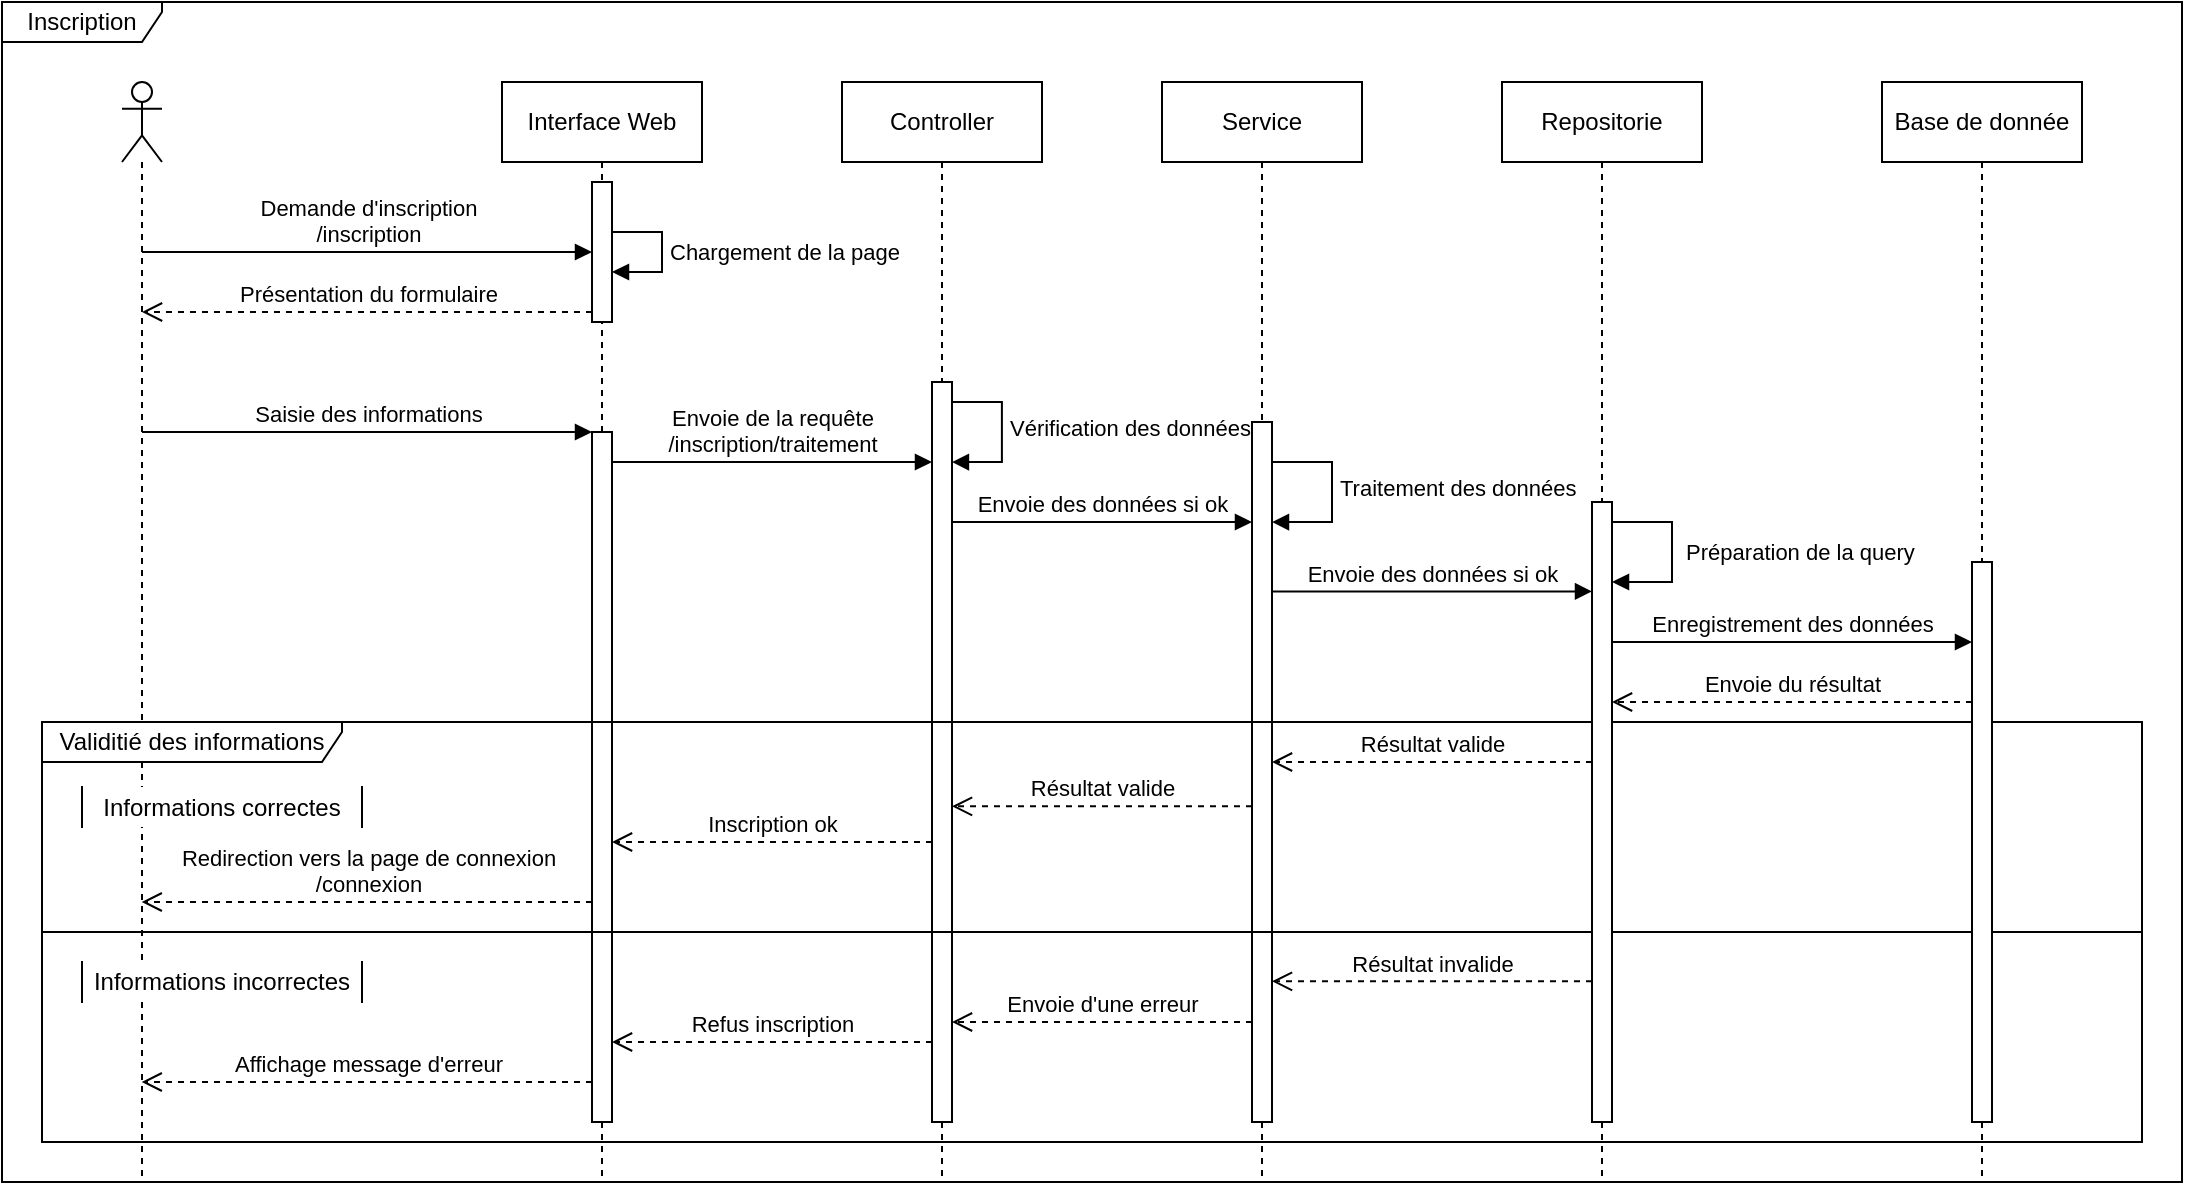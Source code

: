 <mxfile version="27.0.9">
  <diagram name="Page-1" id="2YBvvXClWsGukQMizWep">
    <mxGraphModel dx="2194" dy="1294" grid="1" gridSize="10" guides="1" tooltips="1" connect="1" arrows="1" fold="1" page="1" pageScale="1" pageWidth="850" pageHeight="1100" math="0" shadow="0">
      <root>
        <mxCell id="0" />
        <mxCell id="1" parent="0" />
        <mxCell id="MMnrs83ld4MaWbml3G-A-31" value="" style="shape=umlLifeline;perimeter=lifelinePerimeter;whiteSpace=wrap;html=1;container=1;dropTarget=0;collapsible=0;recursiveResize=0;outlineConnect=0;portConstraint=eastwest;newEdgeStyle={&quot;curved&quot;:0,&quot;rounded&quot;:0};participant=umlActor;" parent="1" vertex="1">
          <mxGeometry x="170" y="80" width="20" height="550" as="geometry" />
        </mxCell>
        <mxCell id="MMnrs83ld4MaWbml3G-A-32" value="Interface Web" style="shape=umlLifeline;perimeter=lifelinePerimeter;whiteSpace=wrap;html=1;container=1;dropTarget=0;collapsible=0;recursiveResize=0;outlineConnect=0;portConstraint=eastwest;newEdgeStyle={&quot;curved&quot;:0,&quot;rounded&quot;:0};" parent="1" vertex="1">
          <mxGeometry x="360" y="80" width="100" height="550" as="geometry" />
        </mxCell>
        <mxCell id="MMnrs83ld4MaWbml3G-A-34" value="Inscription" style="shape=umlFrame;whiteSpace=wrap;html=1;pointerEvents=0;width=80;height=20;" parent="1" vertex="1">
          <mxGeometry x="110" y="40" width="1090" height="590" as="geometry" />
        </mxCell>
        <mxCell id="MMnrs83ld4MaWbml3G-A-40" value="Demande d&#39;inscription&lt;div&gt;/inscription&lt;/div&gt;" style="html=1;verticalAlign=bottom;endArrow=block;curved=0;rounded=0;entryX=0;entryY=0;entryDx=0;entryDy=5;" parent="1" source="MMnrs83ld4MaWbml3G-A-31" edge="1">
          <mxGeometry relative="1" as="geometry">
            <mxPoint x="230" y="165" as="sourcePoint" />
            <mxPoint x="405" y="165" as="targetPoint" />
          </mxGeometry>
        </mxCell>
        <mxCell id="MMnrs83ld4MaWbml3G-A-41" value="Présentation du formulaire" style="html=1;verticalAlign=bottom;endArrow=open;dashed=1;endSize=8;curved=0;rounded=0;exitX=0;exitY=1;exitDx=0;exitDy=-5;" parent="1" target="MMnrs83ld4MaWbml3G-A-31" edge="1">
          <mxGeometry relative="1" as="geometry">
            <mxPoint x="230" y="235" as="targetPoint" />
            <mxPoint x="405" y="195" as="sourcePoint" />
          </mxGeometry>
        </mxCell>
        <mxCell id="MMnrs83ld4MaWbml3G-A-42" value="" style="html=1;points=[[0,0,0,0,5],[0,1,0,0,-5],[1,0,0,0,5],[1,1,0,0,-5]];perimeter=orthogonalPerimeter;outlineConnect=0;targetShapes=umlLifeline;portConstraint=eastwest;newEdgeStyle={&quot;curved&quot;:0,&quot;rounded&quot;:0};" parent="1" vertex="1">
          <mxGeometry x="405" y="255" width="10" height="345" as="geometry" />
        </mxCell>
        <mxCell id="MMnrs83ld4MaWbml3G-A-43" value="Saisie des informations" style="html=1;verticalAlign=bottom;endArrow=block;curved=0;rounded=0;" parent="1" target="MMnrs83ld4MaWbml3G-A-42" edge="1">
          <mxGeometry x="0.001" width="80" relative="1" as="geometry">
            <mxPoint x="180" y="255" as="sourcePoint" />
            <mxPoint x="260" y="255" as="targetPoint" />
            <mxPoint as="offset" />
          </mxGeometry>
        </mxCell>
        <mxCell id="MMnrs83ld4MaWbml3G-A-45" value="Controller" style="shape=umlLifeline;perimeter=lifelinePerimeter;whiteSpace=wrap;html=1;container=1;dropTarget=0;collapsible=0;recursiveResize=0;outlineConnect=0;portConstraint=eastwest;newEdgeStyle={&quot;curved&quot;:0,&quot;rounded&quot;:0};" parent="1" vertex="1">
          <mxGeometry x="530" y="80" width="100" height="550" as="geometry" />
        </mxCell>
        <mxCell id="oTHWQRrIWd8H8krojm6R-23" value="Vérification des données" style="html=1;align=left;spacingLeft=2;endArrow=block;rounded=0;edgeStyle=orthogonalEdgeStyle;curved=0;rounded=0;" edge="1" parent="MMnrs83ld4MaWbml3G-A-45">
          <mxGeometry relative="1" as="geometry">
            <mxPoint x="50" y="160" as="sourcePoint" />
            <Array as="points">
              <mxPoint x="79.97" y="190" />
            </Array>
            <mxPoint x="54.97" y="190.027" as="targetPoint" />
          </mxGeometry>
        </mxCell>
        <mxCell id="oTHWQRrIWd8H8krojm6R-30" value="" style="html=1;points=[[0,0,0,0,5],[0,1,0,0,-5],[1,0,0,0,5],[1,1,0,0,-5]];perimeter=orthogonalPerimeter;outlineConnect=0;targetShapes=umlLifeline;portConstraint=eastwest;newEdgeStyle={&quot;curved&quot;:0,&quot;rounded&quot;:0};" vertex="1" parent="MMnrs83ld4MaWbml3G-A-45">
          <mxGeometry x="45" y="150" width="10" height="370" as="geometry" />
        </mxCell>
        <mxCell id="MMnrs83ld4MaWbml3G-A-49" value="Envoie de la requête&lt;div&gt;/inscription/traitement&lt;/div&gt;" style="html=1;verticalAlign=bottom;endArrow=block;curved=0;rounded=0;exitX=1;exitY=0;exitDx=0;exitDy=5;exitPerimeter=0;" parent="1" edge="1">
          <mxGeometry width="80" relative="1" as="geometry">
            <mxPoint x="415" y="270" as="sourcePoint" />
            <mxPoint x="575" y="270" as="targetPoint" />
          </mxGeometry>
        </mxCell>
        <mxCell id="MMnrs83ld4MaWbml3G-A-50" value="Service" style="shape=umlLifeline;perimeter=lifelinePerimeter;whiteSpace=wrap;html=1;container=1;dropTarget=0;collapsible=0;recursiveResize=0;outlineConnect=0;portConstraint=eastwest;newEdgeStyle={&quot;curved&quot;:0,&quot;rounded&quot;:0};" parent="1" vertex="1">
          <mxGeometry x="690" y="80" width="100" height="550" as="geometry" />
        </mxCell>
        <mxCell id="oTHWQRrIWd8H8krojm6R-27" value="Traitement des données" style="html=1;align=left;spacingLeft=2;endArrow=block;rounded=0;edgeStyle=orthogonalEdgeStyle;curved=0;rounded=0;" edge="1" parent="MMnrs83ld4MaWbml3G-A-50">
          <mxGeometry relative="1" as="geometry">
            <mxPoint x="50" y="190" as="sourcePoint" />
            <Array as="points">
              <mxPoint x="85" y="220" />
            </Array>
            <mxPoint x="55.0" y="220.027" as="targetPoint" />
          </mxGeometry>
        </mxCell>
        <mxCell id="oTHWQRrIWd8H8krojm6R-31" value="" style="html=1;points=[[0,0,0,0,5],[0,1,0,0,-5],[1,0,0,0,5],[1,1,0,0,-5]];perimeter=orthogonalPerimeter;outlineConnect=0;targetShapes=umlLifeline;portConstraint=eastwest;newEdgeStyle={&quot;curved&quot;:0,&quot;rounded&quot;:0};" vertex="1" parent="MMnrs83ld4MaWbml3G-A-50">
          <mxGeometry x="45" y="170" width="10" height="350" as="geometry" />
        </mxCell>
        <mxCell id="MMnrs83ld4MaWbml3G-A-66" value="Validitié des informations" style="shape=umlFrame;whiteSpace=wrap;html=1;pointerEvents=0;width=150;height=20;" parent="1" vertex="1">
          <mxGeometry x="130" y="400" width="1050" height="210" as="geometry" />
        </mxCell>
        <mxCell id="MMnrs83ld4MaWbml3G-A-71" value="Inscription ok" style="html=1;verticalAlign=bottom;endArrow=open;dashed=1;endSize=8;curved=0;rounded=0;" parent="1" edge="1">
          <mxGeometry relative="1" as="geometry">
            <mxPoint x="575" y="460" as="sourcePoint" />
            <mxPoint x="415" y="460" as="targetPoint" />
          </mxGeometry>
        </mxCell>
        <mxCell id="MMnrs83ld4MaWbml3G-A-73" value="Redirection vers la page de connexion&lt;div&gt;/connexion&lt;/div&gt;" style="html=1;verticalAlign=bottom;endArrow=open;dashed=1;endSize=8;curved=0;rounded=0;" parent="1" edge="1">
          <mxGeometry relative="1" as="geometry">
            <mxPoint x="405" y="490" as="sourcePoint" />
            <mxPoint x="179.855" y="490" as="targetPoint" />
          </mxGeometry>
        </mxCell>
        <mxCell id="MMnrs83ld4MaWbml3G-A-76" value="" style="line;strokeWidth=1;fillColor=none;align=left;verticalAlign=middle;spacingTop=-1;spacingLeft=3;spacingRight=3;rotatable=0;labelPosition=right;points=[];portConstraint=eastwest;strokeColor=inherit;" parent="1" vertex="1">
          <mxGeometry x="130" y="501" width="1050" height="8" as="geometry" />
        </mxCell>
        <mxCell id="MMnrs83ld4MaWbml3G-A-79" value="Informations correctes" style="shape=partialRectangle;whiteSpace=wrap;html=1;top=0;bottom=0;" parent="1" vertex="1">
          <mxGeometry x="150" y="432.5" width="140" height="20" as="geometry" />
        </mxCell>
        <mxCell id="MMnrs83ld4MaWbml3G-A-80" value="Informations incorrectes" style="shape=partialRectangle;whiteSpace=wrap;html=1;top=0;bottom=0;" parent="1" vertex="1">
          <mxGeometry x="150" y="520" width="140" height="20" as="geometry" />
        </mxCell>
        <mxCell id="MMnrs83ld4MaWbml3G-A-81" value="Refus inscription" style="html=1;verticalAlign=bottom;endArrow=open;dashed=1;endSize=8;curved=0;rounded=0;" parent="1" edge="1">
          <mxGeometry relative="1" as="geometry">
            <mxPoint x="575" y="560" as="sourcePoint" />
            <mxPoint x="415" y="560" as="targetPoint" />
          </mxGeometry>
        </mxCell>
        <mxCell id="MMnrs83ld4MaWbml3G-A-82" value="Affichage message d&#39;erreur" style="html=1;verticalAlign=bottom;endArrow=open;dashed=1;endSize=8;curved=0;rounded=0;" parent="1" edge="1">
          <mxGeometry relative="1" as="geometry">
            <mxPoint x="405" y="580" as="sourcePoint" />
            <mxPoint x="179.855" y="580" as="targetPoint" />
          </mxGeometry>
        </mxCell>
        <mxCell id="oTHWQRrIWd8H8krojm6R-1" value="Repositorie" style="shape=umlLifeline;perimeter=lifelinePerimeter;whiteSpace=wrap;html=1;container=1;dropTarget=0;collapsible=0;recursiveResize=0;outlineConnect=0;portConstraint=eastwest;newEdgeStyle={&quot;curved&quot;:0,&quot;rounded&quot;:0};" vertex="1" parent="1">
          <mxGeometry x="860" y="80" width="100" height="550" as="geometry" />
        </mxCell>
        <mxCell id="oTHWQRrIWd8H8krojm6R-11" value="" style="html=1;points=[[0,0,0,0,5],[0,1,0,0,-5],[1,0,0,0,5],[1,1,0,0,-5]];perimeter=orthogonalPerimeter;outlineConnect=0;targetShapes=umlLifeline;portConstraint=eastwest;newEdgeStyle={&quot;curved&quot;:0,&quot;rounded&quot;:0};" vertex="1" parent="oTHWQRrIWd8H8krojm6R-1">
          <mxGeometry x="45" y="210" width="10" height="310" as="geometry" />
        </mxCell>
        <mxCell id="oTHWQRrIWd8H8krojm6R-10" value="Base de donnée" style="shape=umlLifeline;perimeter=lifelinePerimeter;whiteSpace=wrap;html=1;container=1;dropTarget=0;collapsible=0;recursiveResize=0;outlineConnect=0;portConstraint=eastwest;newEdgeStyle={&quot;curved&quot;:0,&quot;rounded&quot;:0};" vertex="1" parent="1">
          <mxGeometry x="1050" y="80" width="100" height="550" as="geometry" />
        </mxCell>
        <mxCell id="oTHWQRrIWd8H8krojm6R-33" value="" style="html=1;points=[[0,0,0,0,5],[0,1,0,0,-5],[1,0,0,0,5],[1,1,0,0,-5]];perimeter=orthogonalPerimeter;outlineConnect=0;targetShapes=umlLifeline;portConstraint=eastwest;newEdgeStyle={&quot;curved&quot;:0,&quot;rounded&quot;:0};" vertex="1" parent="oTHWQRrIWd8H8krojm6R-10">
          <mxGeometry x="45" y="240" width="10" height="280" as="geometry" />
        </mxCell>
        <mxCell id="oTHWQRrIWd8H8krojm6R-12" value="" style="html=1;points=[[0,0,0,0,5],[0,1,0,0,-5],[1,0,0,0,5],[1,1,0,0,-5]];perimeter=orthogonalPerimeter;outlineConnect=0;targetShapes=umlLifeline;portConstraint=eastwest;newEdgeStyle={&quot;curved&quot;:0,&quot;rounded&quot;:0};" vertex="1" parent="1">
          <mxGeometry x="405" y="130" width="10" height="70" as="geometry" />
        </mxCell>
        <mxCell id="oTHWQRrIWd8H8krojm6R-13" value="Chargement de la page" style="html=1;align=left;spacingLeft=2;endArrow=block;rounded=0;edgeStyle=orthogonalEdgeStyle;curved=0;rounded=0;" edge="1" target="oTHWQRrIWd8H8krojm6R-12" parent="1" source="oTHWQRrIWd8H8krojm6R-12">
          <mxGeometry relative="1" as="geometry">
            <mxPoint x="420" y="140" as="sourcePoint" />
            <Array as="points">
              <mxPoint x="440" y="155" />
              <mxPoint x="440" y="175" />
            </Array>
          </mxGeometry>
        </mxCell>
        <mxCell id="oTHWQRrIWd8H8krojm6R-25" value="Envoie des données si ok" style="html=1;verticalAlign=bottom;endArrow=block;curved=0;rounded=0;" edge="1" parent="1">
          <mxGeometry width="80" relative="1" as="geometry">
            <mxPoint x="584.97" y="300" as="sourcePoint" />
            <mxPoint x="735" y="300" as="targetPoint" />
          </mxGeometry>
        </mxCell>
        <mxCell id="oTHWQRrIWd8H8krojm6R-29" value="Envoie des données si ok" style="html=1;verticalAlign=bottom;endArrow=block;curved=0;rounded=0;" edge="1" parent="1">
          <mxGeometry width="80" relative="1" as="geometry">
            <mxPoint x="745.0" y="334.7" as="sourcePoint" />
            <mxPoint x="905" y="334.7" as="targetPoint" />
          </mxGeometry>
        </mxCell>
        <mxCell id="oTHWQRrIWd8H8krojm6R-32" value="&amp;nbsp;Préparation de la query" style="html=1;align=left;spacingLeft=2;endArrow=block;rounded=0;edgeStyle=orthogonalEdgeStyle;curved=0;rounded=0;" edge="1" parent="1">
          <mxGeometry relative="1" as="geometry">
            <mxPoint x="915" y="300" as="sourcePoint" />
            <Array as="points">
              <mxPoint x="945" y="329.97" />
            </Array>
            <mxPoint x="915.0" y="329.997" as="targetPoint" />
          </mxGeometry>
        </mxCell>
        <mxCell id="oTHWQRrIWd8H8krojm6R-34" value="Enregistrement des données" style="html=1;verticalAlign=bottom;endArrow=block;curved=0;rounded=0;" edge="1" parent="1" source="oTHWQRrIWd8H8krojm6R-11" target="oTHWQRrIWd8H8krojm6R-33">
          <mxGeometry width="80" relative="1" as="geometry">
            <mxPoint x="950" y="370" as="sourcePoint" />
            <mxPoint x="1030" y="370" as="targetPoint" />
            <Array as="points">
              <mxPoint x="1030" y="360" />
            </Array>
          </mxGeometry>
        </mxCell>
        <mxCell id="oTHWQRrIWd8H8krojm6R-35" value="Envoie du résultat" style="html=1;verticalAlign=bottom;endArrow=open;dashed=1;endSize=8;curved=0;rounded=0;" edge="1" parent="1" source="oTHWQRrIWd8H8krojm6R-33" target="oTHWQRrIWd8H8krojm6R-11">
          <mxGeometry relative="1" as="geometry">
            <mxPoint x="1040" y="490" as="sourcePoint" />
            <mxPoint x="960" y="490" as="targetPoint" />
            <Array as="points">
              <mxPoint x="1040" y="390" />
            </Array>
          </mxGeometry>
        </mxCell>
        <mxCell id="oTHWQRrIWd8H8krojm6R-39" value="Résultat valide" style="html=1;verticalAlign=bottom;endArrow=open;dashed=1;endSize=8;curved=0;rounded=0;" edge="1" parent="1" source="oTHWQRrIWd8H8krojm6R-11" target="oTHWQRrIWd8H8krojm6R-31">
          <mxGeometry relative="1" as="geometry">
            <mxPoint x="870" y="451.79" as="sourcePoint" />
            <mxPoint x="790" y="451.79" as="targetPoint" />
            <Array as="points">
              <mxPoint x="780" y="420" />
            </Array>
          </mxGeometry>
        </mxCell>
        <mxCell id="oTHWQRrIWd8H8krojm6R-40" value="Résultat valide" style="html=1;verticalAlign=bottom;endArrow=open;dashed=1;endSize=8;curved=0;rounded=0;" edge="1" parent="1">
          <mxGeometry relative="1" as="geometry">
            <mxPoint x="735" y="442.14" as="sourcePoint" />
            <mxPoint x="585" y="442.14" as="targetPoint" />
          </mxGeometry>
        </mxCell>
        <mxCell id="oTHWQRrIWd8H8krojm6R-41" value="Résultat invalide" style="html=1;verticalAlign=bottom;endArrow=open;dashed=1;endSize=8;curved=0;rounded=0;" edge="1" parent="1">
          <mxGeometry relative="1" as="geometry">
            <mxPoint x="905" y="529.64" as="sourcePoint" />
            <mxPoint x="745" y="529.64" as="targetPoint" />
          </mxGeometry>
        </mxCell>
        <mxCell id="oTHWQRrIWd8H8krojm6R-42" value="Envoie d&#39;une erreur" style="html=1;verticalAlign=bottom;endArrow=open;dashed=1;endSize=8;curved=0;rounded=0;" edge="1" parent="1">
          <mxGeometry relative="1" as="geometry">
            <mxPoint x="735" y="550" as="sourcePoint" />
            <mxPoint x="585" y="550" as="targetPoint" />
          </mxGeometry>
        </mxCell>
      </root>
    </mxGraphModel>
  </diagram>
</mxfile>
